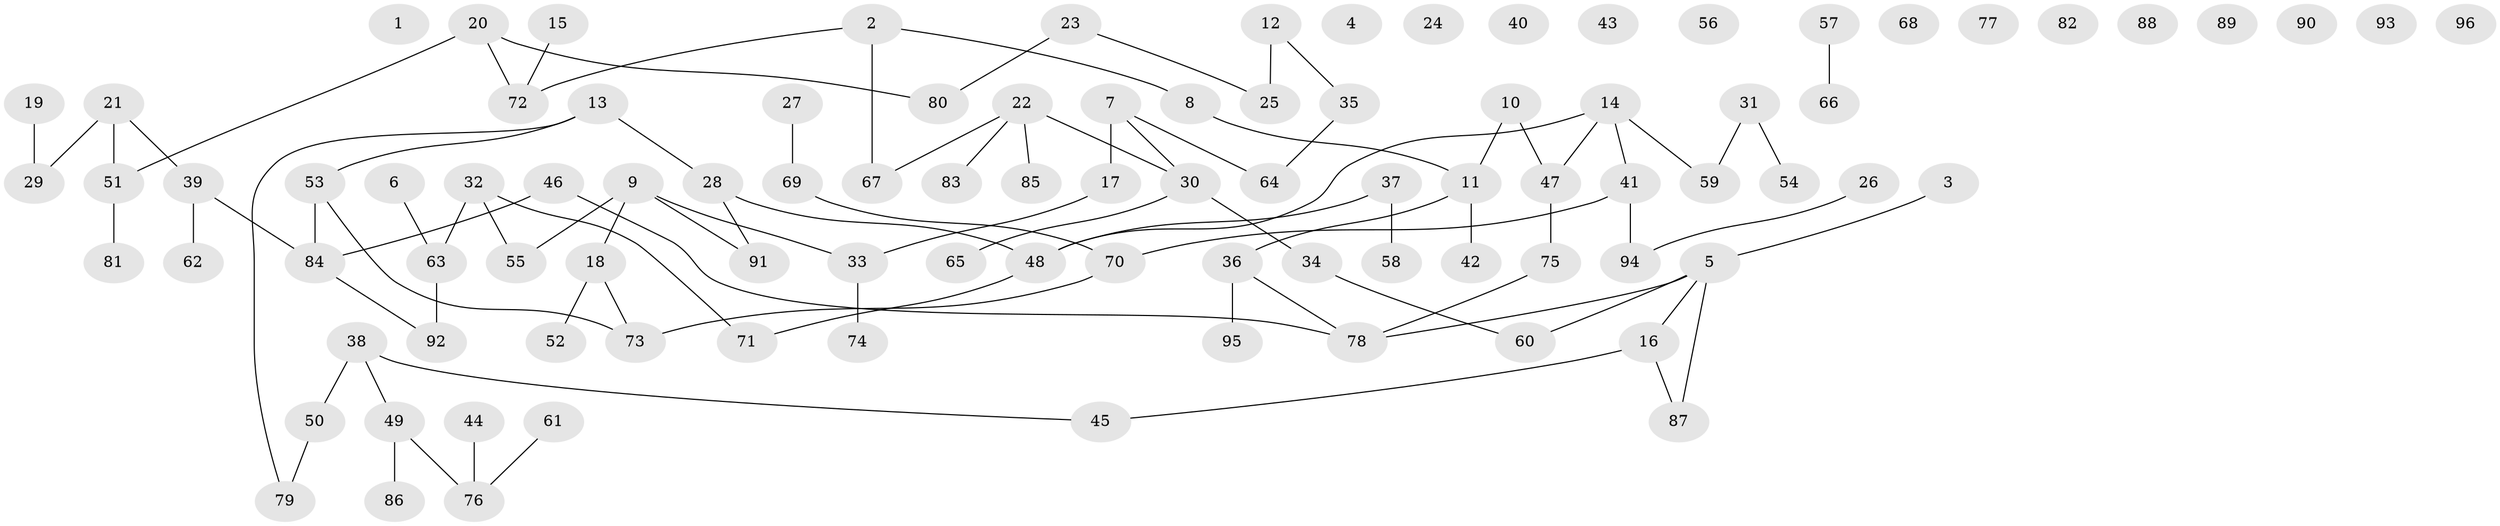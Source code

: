 // Generated by graph-tools (version 1.1) at 2025/33/03/09/25 02:33:43]
// undirected, 96 vertices, 92 edges
graph export_dot {
graph [start="1"]
  node [color=gray90,style=filled];
  1;
  2;
  3;
  4;
  5;
  6;
  7;
  8;
  9;
  10;
  11;
  12;
  13;
  14;
  15;
  16;
  17;
  18;
  19;
  20;
  21;
  22;
  23;
  24;
  25;
  26;
  27;
  28;
  29;
  30;
  31;
  32;
  33;
  34;
  35;
  36;
  37;
  38;
  39;
  40;
  41;
  42;
  43;
  44;
  45;
  46;
  47;
  48;
  49;
  50;
  51;
  52;
  53;
  54;
  55;
  56;
  57;
  58;
  59;
  60;
  61;
  62;
  63;
  64;
  65;
  66;
  67;
  68;
  69;
  70;
  71;
  72;
  73;
  74;
  75;
  76;
  77;
  78;
  79;
  80;
  81;
  82;
  83;
  84;
  85;
  86;
  87;
  88;
  89;
  90;
  91;
  92;
  93;
  94;
  95;
  96;
  2 -- 8;
  2 -- 67;
  2 -- 72;
  3 -- 5;
  5 -- 16;
  5 -- 60;
  5 -- 78;
  5 -- 87;
  6 -- 63;
  7 -- 17;
  7 -- 30;
  7 -- 64;
  8 -- 11;
  9 -- 18;
  9 -- 33;
  9 -- 55;
  9 -- 91;
  10 -- 11;
  10 -- 47;
  11 -- 36;
  11 -- 42;
  12 -- 25;
  12 -- 35;
  13 -- 28;
  13 -- 53;
  13 -- 79;
  14 -- 41;
  14 -- 47;
  14 -- 48;
  14 -- 59;
  15 -- 72;
  16 -- 45;
  16 -- 87;
  17 -- 33;
  18 -- 52;
  18 -- 73;
  19 -- 29;
  20 -- 51;
  20 -- 72;
  20 -- 80;
  21 -- 29;
  21 -- 39;
  21 -- 51;
  22 -- 30;
  22 -- 67;
  22 -- 83;
  22 -- 85;
  23 -- 25;
  23 -- 80;
  26 -- 94;
  27 -- 69;
  28 -- 48;
  28 -- 91;
  30 -- 34;
  30 -- 65;
  31 -- 54;
  31 -- 59;
  32 -- 55;
  32 -- 63;
  32 -- 71;
  33 -- 74;
  34 -- 60;
  35 -- 64;
  36 -- 78;
  36 -- 95;
  37 -- 48;
  37 -- 58;
  38 -- 45;
  38 -- 49;
  38 -- 50;
  39 -- 62;
  39 -- 84;
  41 -- 70;
  41 -- 94;
  44 -- 76;
  46 -- 78;
  46 -- 84;
  47 -- 75;
  48 -- 71;
  49 -- 76;
  49 -- 86;
  50 -- 79;
  51 -- 81;
  53 -- 73;
  53 -- 84;
  57 -- 66;
  61 -- 76;
  63 -- 92;
  69 -- 70;
  70 -- 73;
  75 -- 78;
  84 -- 92;
}
